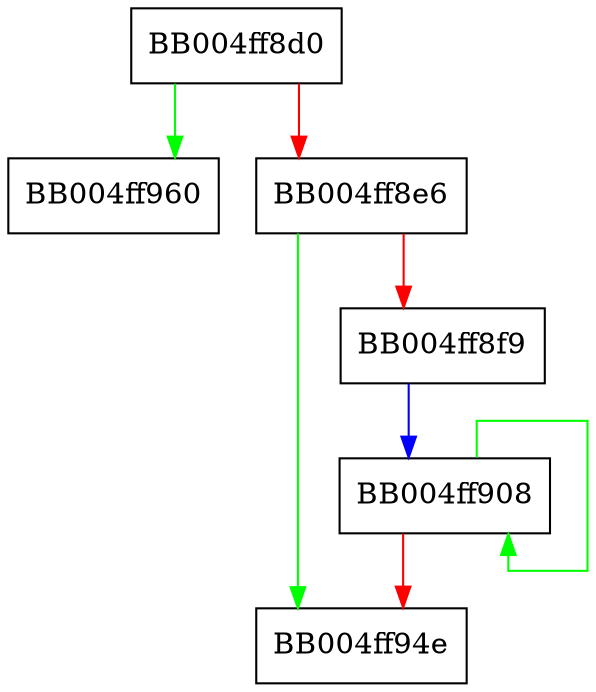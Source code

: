 digraph qeng_tick {
  node [shape="box"];
  graph [splines=ortho];
  BB004ff8d0 -> BB004ff960 [color="green"];
  BB004ff8d0 -> BB004ff8e6 [color="red"];
  BB004ff8e6 -> BB004ff94e [color="green"];
  BB004ff8e6 -> BB004ff8f9 [color="red"];
  BB004ff8f9 -> BB004ff908 [color="blue"];
  BB004ff908 -> BB004ff908 [color="green"];
  BB004ff908 -> BB004ff94e [color="red"];
}